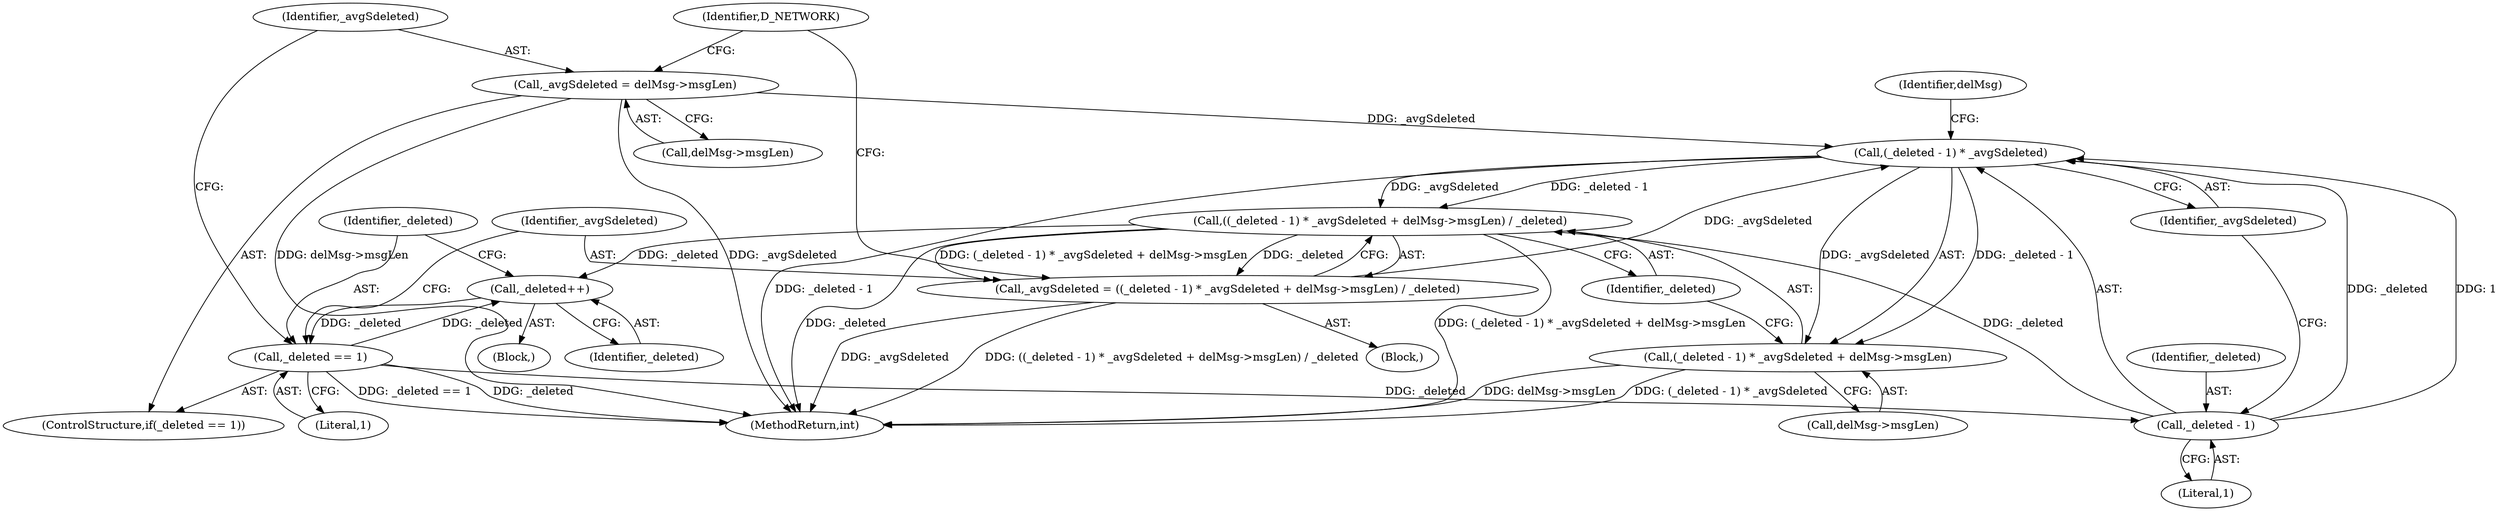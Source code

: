 digraph "0_htcondor_5e5571d1a431eb3c61977b6dd6ec90186ef79867_2@API" {
"1000366" [label="(Call,_avgSdeleted = delMsg->msgLen)"];
"1000377" [label="(Call,(_deleted - 1) * _avgSdeleted)"];
"1000375" [label="(Call,((_deleted - 1) * _avgSdeleted + delMsg->msgLen) / _deleted)"];
"1000360" [label="(Call,_deleted++)"];
"1000363" [label="(Call,_deleted == 1)"];
"1000378" [label="(Call,_deleted - 1)"];
"1000373" [label="(Call,_avgSdeleted = ((_deleted - 1) * _avgSdeleted + delMsg->msgLen) / _deleted)"];
"1000376" [label="(Call,(_deleted - 1) * _avgSdeleted + delMsg->msgLen)"];
"1000376" [label="(Call,(_deleted - 1) * _avgSdeleted + delMsg->msgLen)"];
"1000372" [label="(Block,)"];
"1000362" [label="(ControlStructure,if(_deleted == 1))"];
"1000382" [label="(Call,delMsg->msgLen)"];
"1000387" [label="(Identifier,D_NETWORK)"];
"1000374" [label="(Identifier,_avgSdeleted)"];
"1000366" [label="(Call,_avgSdeleted = delMsg->msgLen)"];
"1000373" [label="(Call,_avgSdeleted = ((_deleted - 1) * _avgSdeleted + delMsg->msgLen) / _deleted)"];
"1000385" [label="(Identifier,_deleted)"];
"1000322" [label="(Block,)"];
"1000365" [label="(Literal,1)"];
"1000361" [label="(Identifier,_deleted)"];
"1000377" [label="(Call,(_deleted - 1) * _avgSdeleted)"];
"1000378" [label="(Call,_deleted - 1)"];
"1000491" [label="(MethodReturn,int)"];
"1000379" [label="(Identifier,_deleted)"];
"1000368" [label="(Call,delMsg->msgLen)"];
"1000364" [label="(Identifier,_deleted)"];
"1000363" [label="(Call,_deleted == 1)"];
"1000381" [label="(Identifier,_avgSdeleted)"];
"1000383" [label="(Identifier,delMsg)"];
"1000380" [label="(Literal,1)"];
"1000360" [label="(Call,_deleted++)"];
"1000367" [label="(Identifier,_avgSdeleted)"];
"1000375" [label="(Call,((_deleted - 1) * _avgSdeleted + delMsg->msgLen) / _deleted)"];
"1000366" -> "1000362"  [label="AST: "];
"1000366" -> "1000368"  [label="CFG: "];
"1000367" -> "1000366"  [label="AST: "];
"1000368" -> "1000366"  [label="AST: "];
"1000387" -> "1000366"  [label="CFG: "];
"1000366" -> "1000491"  [label="DDG: delMsg->msgLen"];
"1000366" -> "1000491"  [label="DDG: _avgSdeleted"];
"1000366" -> "1000377"  [label="DDG: _avgSdeleted"];
"1000377" -> "1000376"  [label="AST: "];
"1000377" -> "1000381"  [label="CFG: "];
"1000378" -> "1000377"  [label="AST: "];
"1000381" -> "1000377"  [label="AST: "];
"1000383" -> "1000377"  [label="CFG: "];
"1000377" -> "1000491"  [label="DDG: _deleted - 1"];
"1000377" -> "1000375"  [label="DDG: _deleted - 1"];
"1000377" -> "1000375"  [label="DDG: _avgSdeleted"];
"1000377" -> "1000376"  [label="DDG: _deleted - 1"];
"1000377" -> "1000376"  [label="DDG: _avgSdeleted"];
"1000378" -> "1000377"  [label="DDG: _deleted"];
"1000378" -> "1000377"  [label="DDG: 1"];
"1000373" -> "1000377"  [label="DDG: _avgSdeleted"];
"1000375" -> "1000373"  [label="AST: "];
"1000375" -> "1000385"  [label="CFG: "];
"1000376" -> "1000375"  [label="AST: "];
"1000385" -> "1000375"  [label="AST: "];
"1000373" -> "1000375"  [label="CFG: "];
"1000375" -> "1000491"  [label="DDG: (_deleted - 1) * _avgSdeleted + delMsg->msgLen"];
"1000375" -> "1000491"  [label="DDG: _deleted"];
"1000375" -> "1000360"  [label="DDG: _deleted"];
"1000375" -> "1000373"  [label="DDG: (_deleted - 1) * _avgSdeleted + delMsg->msgLen"];
"1000375" -> "1000373"  [label="DDG: _deleted"];
"1000378" -> "1000375"  [label="DDG: _deleted"];
"1000360" -> "1000322"  [label="AST: "];
"1000360" -> "1000361"  [label="CFG: "];
"1000361" -> "1000360"  [label="AST: "];
"1000364" -> "1000360"  [label="CFG: "];
"1000363" -> "1000360"  [label="DDG: _deleted"];
"1000360" -> "1000363"  [label="DDG: _deleted"];
"1000363" -> "1000362"  [label="AST: "];
"1000363" -> "1000365"  [label="CFG: "];
"1000364" -> "1000363"  [label="AST: "];
"1000365" -> "1000363"  [label="AST: "];
"1000367" -> "1000363"  [label="CFG: "];
"1000374" -> "1000363"  [label="CFG: "];
"1000363" -> "1000491"  [label="DDG: _deleted"];
"1000363" -> "1000491"  [label="DDG: _deleted == 1"];
"1000363" -> "1000378"  [label="DDG: _deleted"];
"1000378" -> "1000380"  [label="CFG: "];
"1000379" -> "1000378"  [label="AST: "];
"1000380" -> "1000378"  [label="AST: "];
"1000381" -> "1000378"  [label="CFG: "];
"1000373" -> "1000372"  [label="AST: "];
"1000374" -> "1000373"  [label="AST: "];
"1000387" -> "1000373"  [label="CFG: "];
"1000373" -> "1000491"  [label="DDG: ((_deleted - 1) * _avgSdeleted + delMsg->msgLen) / _deleted"];
"1000373" -> "1000491"  [label="DDG: _avgSdeleted"];
"1000376" -> "1000382"  [label="CFG: "];
"1000382" -> "1000376"  [label="AST: "];
"1000385" -> "1000376"  [label="CFG: "];
"1000376" -> "1000491"  [label="DDG: (_deleted - 1) * _avgSdeleted"];
"1000376" -> "1000491"  [label="DDG: delMsg->msgLen"];
}

